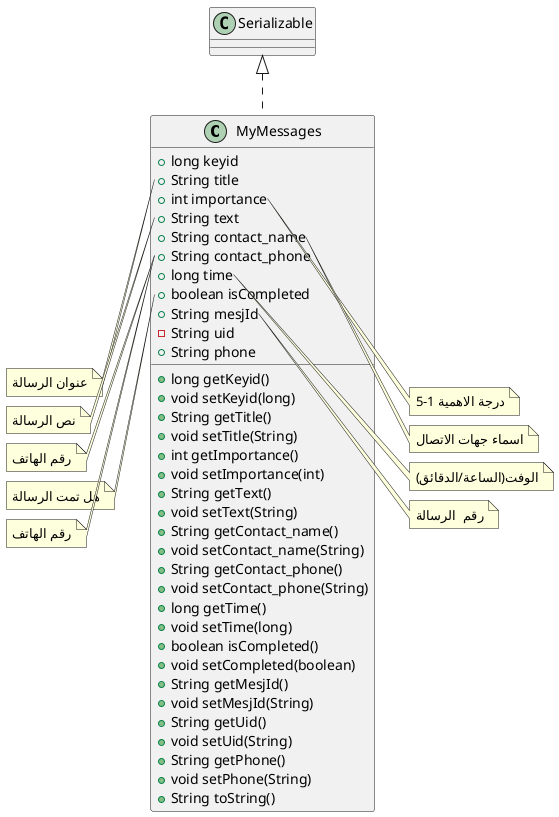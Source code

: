 @startuml
class MyMessages {
+ long keyid
+ String title
+ int importance
+ String text
+ String contact_name
+ String contact_phone
+ long time
+ boolean isCompleted
+ String mesjId
- String uid
+ String phone
+ long getKeyid()
+ void setKeyid(long)
+ String getTitle()
+ void setTitle(String)
+ int getImportance()
+ void setImportance(int)
+ String getText()
+ void setText(String)
+ String getContact_name()
+ void setContact_name(String)
+ String getContact_phone()
+ void setContact_phone(String)
+ long getTime()
+ void setTime(long)
+ boolean isCompleted()
+ void setCompleted(boolean)
+ String getMesjId()
+ void setMesjId(String)
+ String getUid()
+ void setUid(String)
+ String getPhone()
+ void setPhone(String)
+ String toString()
}
note left of MyMessages::title
عنوان الرسالة
end note
note right of MyMessages::importance
درجة الاهمية 1-5
end note
note left of MyMessages::text
نص الرسالة
end note
note right of MyMessages::contact_name
 اسماء جهات الاتصال
end note
note left of MyMessages::contact_phone
رقم الهاتف
end note
note right of MyMessages::time
الوفت(الساعة/الدقائق)
end note
note left of MyMessages::isCompleted
هل تمت الرسالة
end note
note right of MyMessages::mesjId
رقم  الرسالة
end note
note left of MyMessages::phone
رقم الهاتف
end note




Serializable <|.. MyMessages
@enduml
